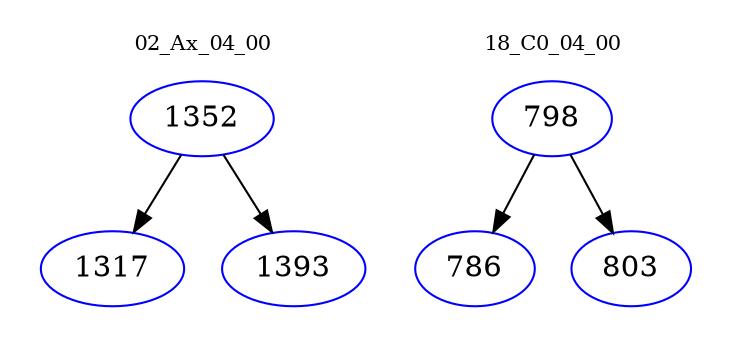 digraph{
subgraph cluster_0 {
color = white
label = "02_Ax_04_00";
fontsize=10;
T0_1352 [label="1352", color="blue"]
T0_1352 -> T0_1317 [color="black"]
T0_1317 [label="1317", color="blue"]
T0_1352 -> T0_1393 [color="black"]
T0_1393 [label="1393", color="blue"]
}
subgraph cluster_1 {
color = white
label = "18_C0_04_00";
fontsize=10;
T1_798 [label="798", color="blue"]
T1_798 -> T1_786 [color="black"]
T1_786 [label="786", color="blue"]
T1_798 -> T1_803 [color="black"]
T1_803 [label="803", color="blue"]
}
}
